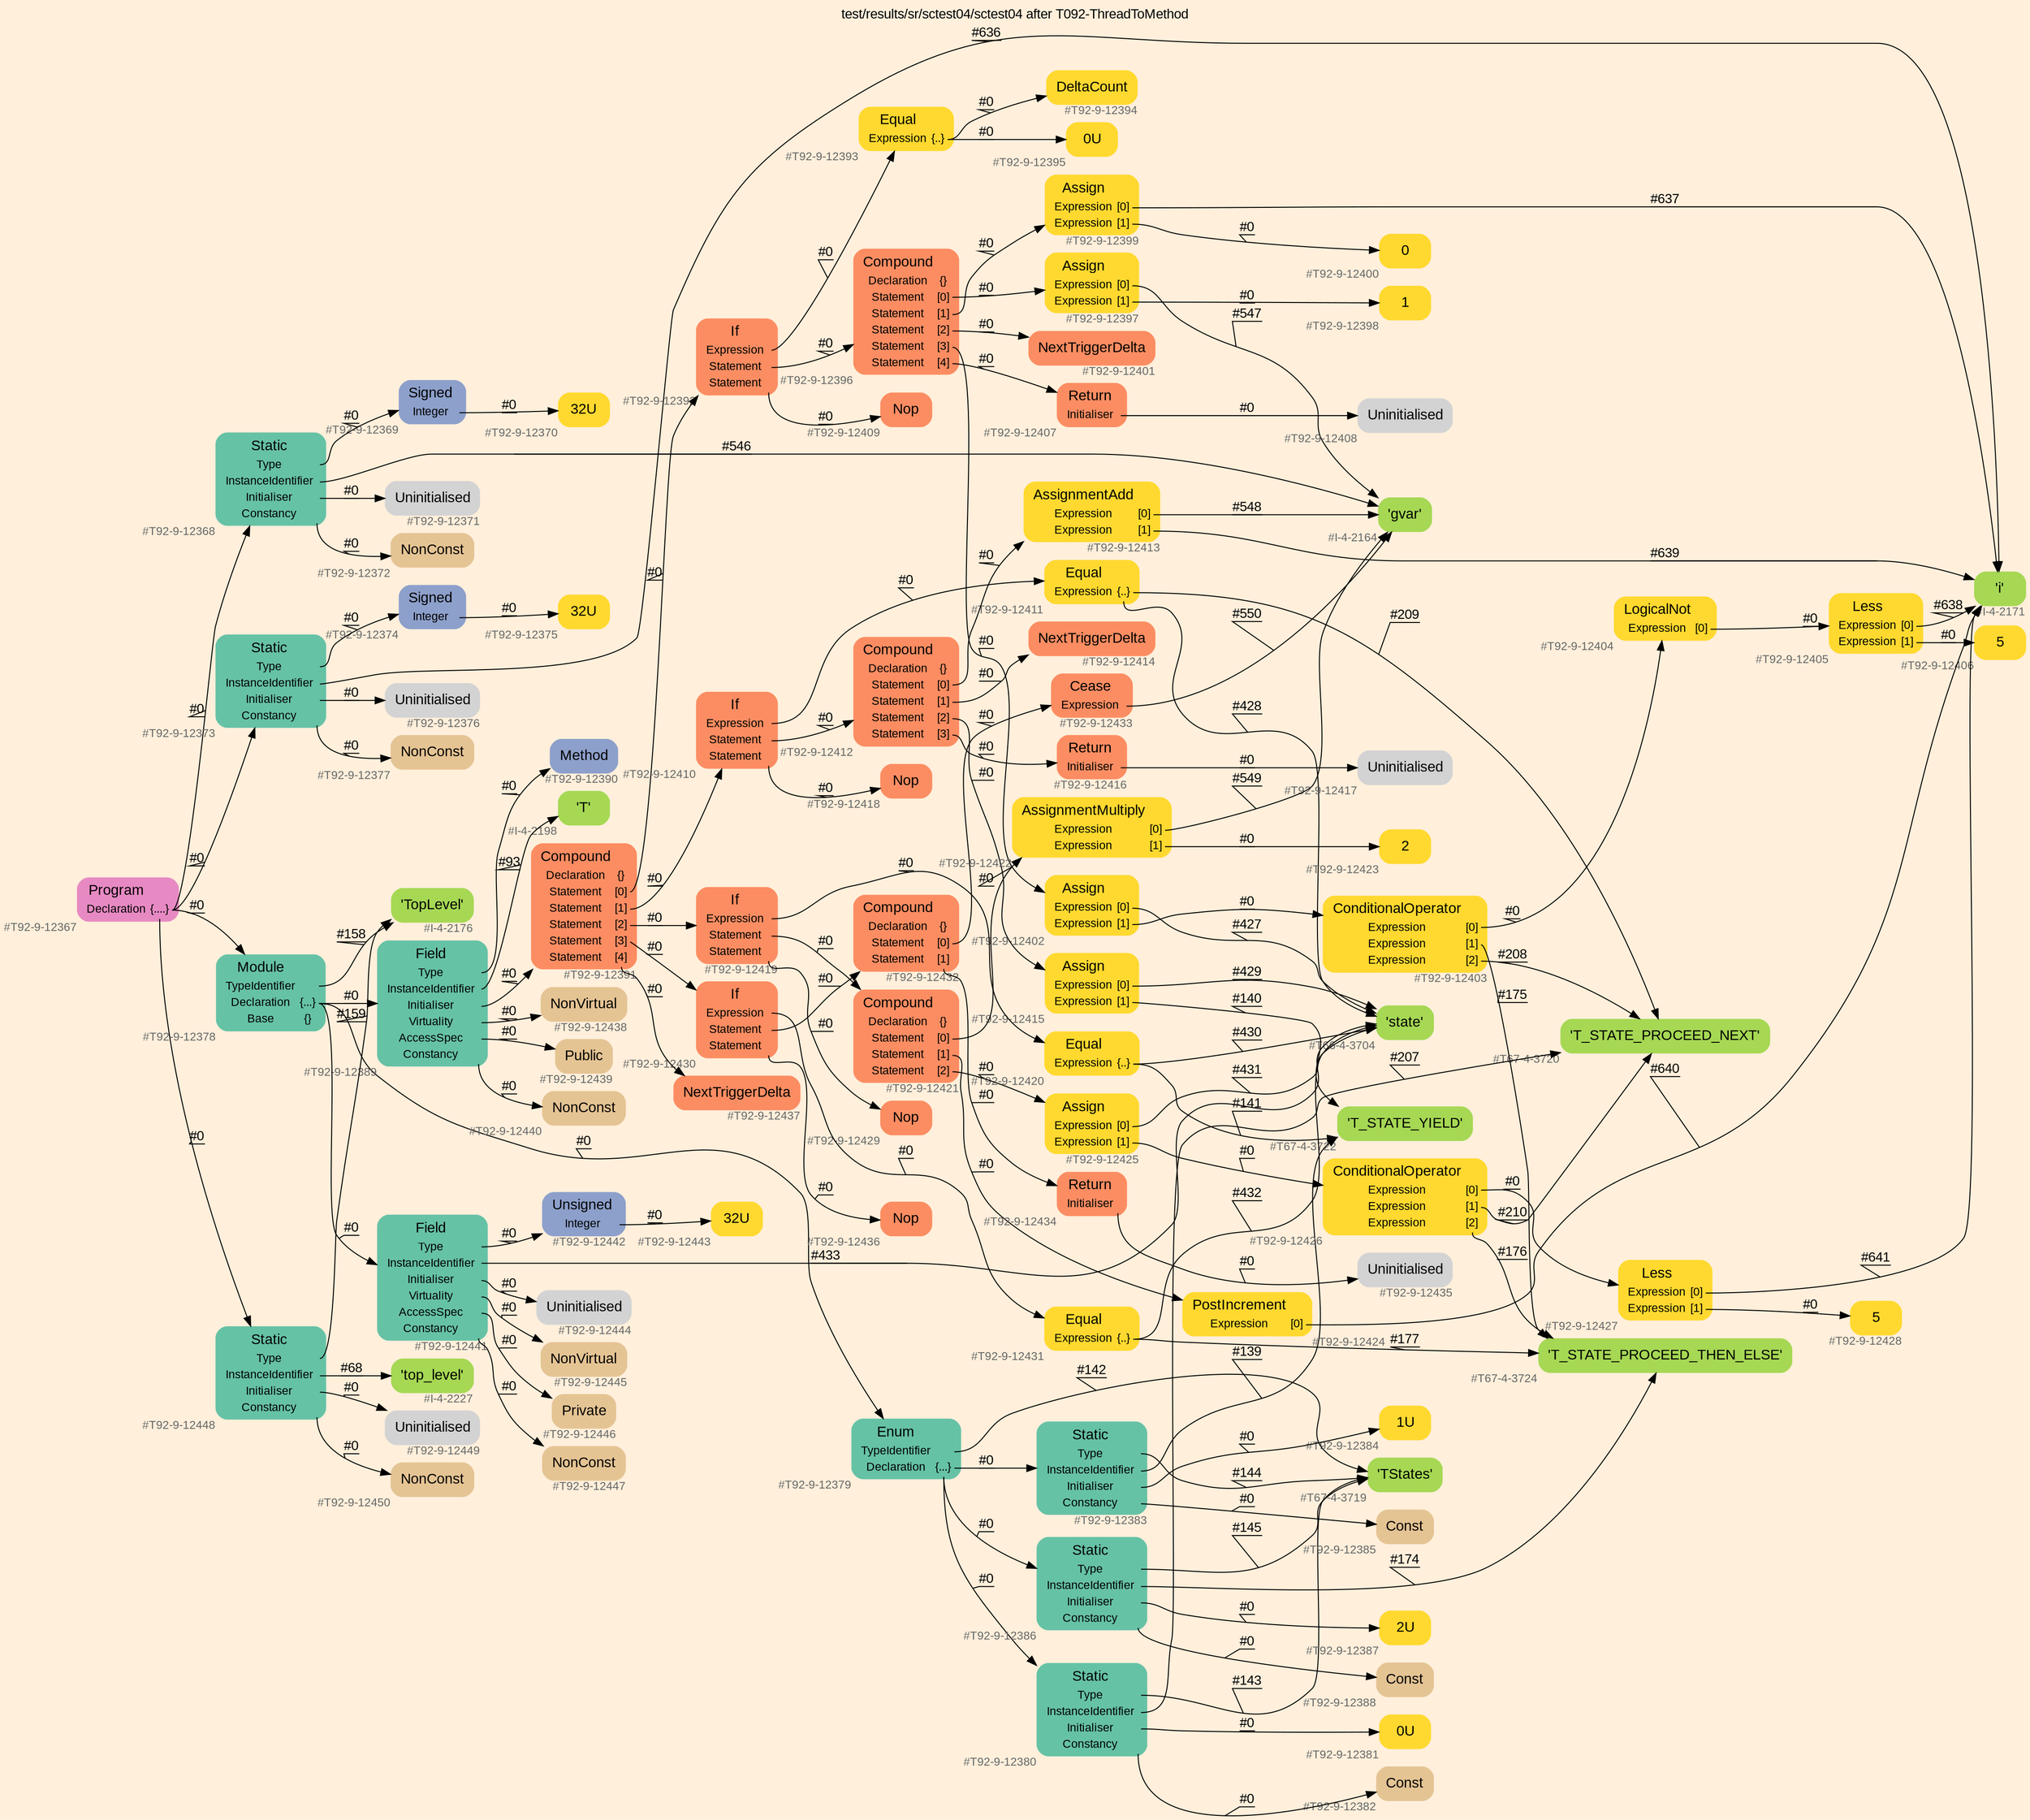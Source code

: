 digraph "test/results/sr/sctest04/sctest04 after T092-ThreadToMethod" {
label = "test/results/sr/sctest04/sctest04 after T092-ThreadToMethod"
labelloc = t
graph [
    rankdir = "LR"
    ranksep = 0.3
    bgcolor = antiquewhite1
    color = black
    fontcolor = black
    fontname = "Arial"
];
node [
    fontname = "Arial"
];
edge [
    fontname = "Arial"
];

// -------------------- node figure --------------------
// -------- block #T92-9-12367 ----------
"#T92-9-12367" [
    fillcolor = "/set28/4"
    xlabel = "#T92-9-12367"
    fontsize = "12"
    fontcolor = grey40
    shape = "plaintext"
    label = <<TABLE BORDER="0" CELLBORDER="0" CELLSPACING="0">
     <TR><TD><FONT COLOR="black" POINT-SIZE="15">Program</FONT></TD></TR>
     <TR><TD><FONT COLOR="black" POINT-SIZE="12">Declaration</FONT></TD><TD PORT="port0"><FONT COLOR="black" POINT-SIZE="12">{....}</FONT></TD></TR>
    </TABLE>>
    style = "rounded,filled"
];

// -------- block #T92-9-12368 ----------
"#T92-9-12368" [
    fillcolor = "/set28/1"
    xlabel = "#T92-9-12368"
    fontsize = "12"
    fontcolor = grey40
    shape = "plaintext"
    label = <<TABLE BORDER="0" CELLBORDER="0" CELLSPACING="0">
     <TR><TD><FONT COLOR="black" POINT-SIZE="15">Static</FONT></TD></TR>
     <TR><TD><FONT COLOR="black" POINT-SIZE="12">Type</FONT></TD><TD PORT="port0"></TD></TR>
     <TR><TD><FONT COLOR="black" POINT-SIZE="12">InstanceIdentifier</FONT></TD><TD PORT="port1"></TD></TR>
     <TR><TD><FONT COLOR="black" POINT-SIZE="12">Initialiser</FONT></TD><TD PORT="port2"></TD></TR>
     <TR><TD><FONT COLOR="black" POINT-SIZE="12">Constancy</FONT></TD><TD PORT="port3"></TD></TR>
    </TABLE>>
    style = "rounded,filled"
];

// -------- block #T92-9-12369 ----------
"#T92-9-12369" [
    fillcolor = "/set28/3"
    xlabel = "#T92-9-12369"
    fontsize = "12"
    fontcolor = grey40
    shape = "plaintext"
    label = <<TABLE BORDER="0" CELLBORDER="0" CELLSPACING="0">
     <TR><TD><FONT COLOR="black" POINT-SIZE="15">Signed</FONT></TD></TR>
     <TR><TD><FONT COLOR="black" POINT-SIZE="12">Integer</FONT></TD><TD PORT="port0"></TD></TR>
    </TABLE>>
    style = "rounded,filled"
];

// -------- block #T92-9-12370 ----------
"#T92-9-12370" [
    fillcolor = "/set28/6"
    xlabel = "#T92-9-12370"
    fontsize = "12"
    fontcolor = grey40
    shape = "plaintext"
    label = <<TABLE BORDER="0" CELLBORDER="0" CELLSPACING="0">
     <TR><TD><FONT COLOR="black" POINT-SIZE="15">32U</FONT></TD></TR>
    </TABLE>>
    style = "rounded,filled"
];

// -------- block #I-4-2164 ----------
"#I-4-2164" [
    fillcolor = "/set28/5"
    xlabel = "#I-4-2164"
    fontsize = "12"
    fontcolor = grey40
    shape = "plaintext"
    label = <<TABLE BORDER="0" CELLBORDER="0" CELLSPACING="0">
     <TR><TD><FONT COLOR="black" POINT-SIZE="15">'gvar'</FONT></TD></TR>
    </TABLE>>
    style = "rounded,filled"
];

// -------- block #T92-9-12371 ----------
"#T92-9-12371" [
    xlabel = "#T92-9-12371"
    fontsize = "12"
    fontcolor = grey40
    shape = "plaintext"
    label = <<TABLE BORDER="0" CELLBORDER="0" CELLSPACING="0">
     <TR><TD><FONT COLOR="black" POINT-SIZE="15">Uninitialised</FONT></TD></TR>
    </TABLE>>
    style = "rounded,filled"
];

// -------- block #T92-9-12372 ----------
"#T92-9-12372" [
    fillcolor = "/set28/7"
    xlabel = "#T92-9-12372"
    fontsize = "12"
    fontcolor = grey40
    shape = "plaintext"
    label = <<TABLE BORDER="0" CELLBORDER="0" CELLSPACING="0">
     <TR><TD><FONT COLOR="black" POINT-SIZE="15">NonConst</FONT></TD></TR>
    </TABLE>>
    style = "rounded,filled"
];

// -------- block #T92-9-12373 ----------
"#T92-9-12373" [
    fillcolor = "/set28/1"
    xlabel = "#T92-9-12373"
    fontsize = "12"
    fontcolor = grey40
    shape = "plaintext"
    label = <<TABLE BORDER="0" CELLBORDER="0" CELLSPACING="0">
     <TR><TD><FONT COLOR="black" POINT-SIZE="15">Static</FONT></TD></TR>
     <TR><TD><FONT COLOR="black" POINT-SIZE="12">Type</FONT></TD><TD PORT="port0"></TD></TR>
     <TR><TD><FONT COLOR="black" POINT-SIZE="12">InstanceIdentifier</FONT></TD><TD PORT="port1"></TD></TR>
     <TR><TD><FONT COLOR="black" POINT-SIZE="12">Initialiser</FONT></TD><TD PORT="port2"></TD></TR>
     <TR><TD><FONT COLOR="black" POINT-SIZE="12">Constancy</FONT></TD><TD PORT="port3"></TD></TR>
    </TABLE>>
    style = "rounded,filled"
];

// -------- block #T92-9-12374 ----------
"#T92-9-12374" [
    fillcolor = "/set28/3"
    xlabel = "#T92-9-12374"
    fontsize = "12"
    fontcolor = grey40
    shape = "plaintext"
    label = <<TABLE BORDER="0" CELLBORDER="0" CELLSPACING="0">
     <TR><TD><FONT COLOR="black" POINT-SIZE="15">Signed</FONT></TD></TR>
     <TR><TD><FONT COLOR="black" POINT-SIZE="12">Integer</FONT></TD><TD PORT="port0"></TD></TR>
    </TABLE>>
    style = "rounded,filled"
];

// -------- block #T92-9-12375 ----------
"#T92-9-12375" [
    fillcolor = "/set28/6"
    xlabel = "#T92-9-12375"
    fontsize = "12"
    fontcolor = grey40
    shape = "plaintext"
    label = <<TABLE BORDER="0" CELLBORDER="0" CELLSPACING="0">
     <TR><TD><FONT COLOR="black" POINT-SIZE="15">32U</FONT></TD></TR>
    </TABLE>>
    style = "rounded,filled"
];

// -------- block #I-4-2171 ----------
"#I-4-2171" [
    fillcolor = "/set28/5"
    xlabel = "#I-4-2171"
    fontsize = "12"
    fontcolor = grey40
    shape = "plaintext"
    label = <<TABLE BORDER="0" CELLBORDER="0" CELLSPACING="0">
     <TR><TD><FONT COLOR="black" POINT-SIZE="15">'i'</FONT></TD></TR>
    </TABLE>>
    style = "rounded,filled"
];

// -------- block #T92-9-12376 ----------
"#T92-9-12376" [
    xlabel = "#T92-9-12376"
    fontsize = "12"
    fontcolor = grey40
    shape = "plaintext"
    label = <<TABLE BORDER="0" CELLBORDER="0" CELLSPACING="0">
     <TR><TD><FONT COLOR="black" POINT-SIZE="15">Uninitialised</FONT></TD></TR>
    </TABLE>>
    style = "rounded,filled"
];

// -------- block #T92-9-12377 ----------
"#T92-9-12377" [
    fillcolor = "/set28/7"
    xlabel = "#T92-9-12377"
    fontsize = "12"
    fontcolor = grey40
    shape = "plaintext"
    label = <<TABLE BORDER="0" CELLBORDER="0" CELLSPACING="0">
     <TR><TD><FONT COLOR="black" POINT-SIZE="15">NonConst</FONT></TD></TR>
    </TABLE>>
    style = "rounded,filled"
];

// -------- block #T92-9-12378 ----------
"#T92-9-12378" [
    fillcolor = "/set28/1"
    xlabel = "#T92-9-12378"
    fontsize = "12"
    fontcolor = grey40
    shape = "plaintext"
    label = <<TABLE BORDER="0" CELLBORDER="0" CELLSPACING="0">
     <TR><TD><FONT COLOR="black" POINT-SIZE="15">Module</FONT></TD></TR>
     <TR><TD><FONT COLOR="black" POINT-SIZE="12">TypeIdentifier</FONT></TD><TD PORT="port0"></TD></TR>
     <TR><TD><FONT COLOR="black" POINT-SIZE="12">Declaration</FONT></TD><TD PORT="port1"><FONT COLOR="black" POINT-SIZE="12">{...}</FONT></TD></TR>
     <TR><TD><FONT COLOR="black" POINT-SIZE="12">Base</FONT></TD><TD PORT="port2"><FONT COLOR="black" POINT-SIZE="12">{}</FONT></TD></TR>
    </TABLE>>
    style = "rounded,filled"
];

// -------- block #I-4-2176 ----------
"#I-4-2176" [
    fillcolor = "/set28/5"
    xlabel = "#I-4-2176"
    fontsize = "12"
    fontcolor = grey40
    shape = "plaintext"
    label = <<TABLE BORDER="0" CELLBORDER="0" CELLSPACING="0">
     <TR><TD><FONT COLOR="black" POINT-SIZE="15">'TopLevel'</FONT></TD></TR>
    </TABLE>>
    style = "rounded,filled"
];

// -------- block #T92-9-12379 ----------
"#T92-9-12379" [
    fillcolor = "/set28/1"
    xlabel = "#T92-9-12379"
    fontsize = "12"
    fontcolor = grey40
    shape = "plaintext"
    label = <<TABLE BORDER="0" CELLBORDER="0" CELLSPACING="0">
     <TR><TD><FONT COLOR="black" POINT-SIZE="15">Enum</FONT></TD></TR>
     <TR><TD><FONT COLOR="black" POINT-SIZE="12">TypeIdentifier</FONT></TD><TD PORT="port0"></TD></TR>
     <TR><TD><FONT COLOR="black" POINT-SIZE="12">Declaration</FONT></TD><TD PORT="port1"><FONT COLOR="black" POINT-SIZE="12">{...}</FONT></TD></TR>
    </TABLE>>
    style = "rounded,filled"
];

// -------- block #T67-4-3719 ----------
"#T67-4-3719" [
    fillcolor = "/set28/5"
    xlabel = "#T67-4-3719"
    fontsize = "12"
    fontcolor = grey40
    shape = "plaintext"
    label = <<TABLE BORDER="0" CELLBORDER="0" CELLSPACING="0">
     <TR><TD><FONT COLOR="black" POINT-SIZE="15">'TStates'</FONT></TD></TR>
    </TABLE>>
    style = "rounded,filled"
];

// -------- block #T92-9-12380 ----------
"#T92-9-12380" [
    fillcolor = "/set28/1"
    xlabel = "#T92-9-12380"
    fontsize = "12"
    fontcolor = grey40
    shape = "plaintext"
    label = <<TABLE BORDER="0" CELLBORDER="0" CELLSPACING="0">
     <TR><TD><FONT COLOR="black" POINT-SIZE="15">Static</FONT></TD></TR>
     <TR><TD><FONT COLOR="black" POINT-SIZE="12">Type</FONT></TD><TD PORT="port0"></TD></TR>
     <TR><TD><FONT COLOR="black" POINT-SIZE="12">InstanceIdentifier</FONT></TD><TD PORT="port1"></TD></TR>
     <TR><TD><FONT COLOR="black" POINT-SIZE="12">Initialiser</FONT></TD><TD PORT="port2"></TD></TR>
     <TR><TD><FONT COLOR="black" POINT-SIZE="12">Constancy</FONT></TD><TD PORT="port3"></TD></TR>
    </TABLE>>
    style = "rounded,filled"
];

// -------- block #T67-4-3720 ----------
"#T67-4-3720" [
    fillcolor = "/set28/5"
    xlabel = "#T67-4-3720"
    fontsize = "12"
    fontcolor = grey40
    shape = "plaintext"
    label = <<TABLE BORDER="0" CELLBORDER="0" CELLSPACING="0">
     <TR><TD><FONT COLOR="black" POINT-SIZE="15">'T_STATE_PROCEED_NEXT'</FONT></TD></TR>
    </TABLE>>
    style = "rounded,filled"
];

// -------- block #T92-9-12381 ----------
"#T92-9-12381" [
    fillcolor = "/set28/6"
    xlabel = "#T92-9-12381"
    fontsize = "12"
    fontcolor = grey40
    shape = "plaintext"
    label = <<TABLE BORDER="0" CELLBORDER="0" CELLSPACING="0">
     <TR><TD><FONT COLOR="black" POINT-SIZE="15">0U</FONT></TD></TR>
    </TABLE>>
    style = "rounded,filled"
];

// -------- block #T92-9-12382 ----------
"#T92-9-12382" [
    fillcolor = "/set28/7"
    xlabel = "#T92-9-12382"
    fontsize = "12"
    fontcolor = grey40
    shape = "plaintext"
    label = <<TABLE BORDER="0" CELLBORDER="0" CELLSPACING="0">
     <TR><TD><FONT COLOR="black" POINT-SIZE="15">Const</FONT></TD></TR>
    </TABLE>>
    style = "rounded,filled"
];

// -------- block #T92-9-12383 ----------
"#T92-9-12383" [
    fillcolor = "/set28/1"
    xlabel = "#T92-9-12383"
    fontsize = "12"
    fontcolor = grey40
    shape = "plaintext"
    label = <<TABLE BORDER="0" CELLBORDER="0" CELLSPACING="0">
     <TR><TD><FONT COLOR="black" POINT-SIZE="15">Static</FONT></TD></TR>
     <TR><TD><FONT COLOR="black" POINT-SIZE="12">Type</FONT></TD><TD PORT="port0"></TD></TR>
     <TR><TD><FONT COLOR="black" POINT-SIZE="12">InstanceIdentifier</FONT></TD><TD PORT="port1"></TD></TR>
     <TR><TD><FONT COLOR="black" POINT-SIZE="12">Initialiser</FONT></TD><TD PORT="port2"></TD></TR>
     <TR><TD><FONT COLOR="black" POINT-SIZE="12">Constancy</FONT></TD><TD PORT="port3"></TD></TR>
    </TABLE>>
    style = "rounded,filled"
];

// -------- block #T67-4-3722 ----------
"#T67-4-3722" [
    fillcolor = "/set28/5"
    xlabel = "#T67-4-3722"
    fontsize = "12"
    fontcolor = grey40
    shape = "plaintext"
    label = <<TABLE BORDER="0" CELLBORDER="0" CELLSPACING="0">
     <TR><TD><FONT COLOR="black" POINT-SIZE="15">'T_STATE_YIELD'</FONT></TD></TR>
    </TABLE>>
    style = "rounded,filled"
];

// -------- block #T92-9-12384 ----------
"#T92-9-12384" [
    fillcolor = "/set28/6"
    xlabel = "#T92-9-12384"
    fontsize = "12"
    fontcolor = grey40
    shape = "plaintext"
    label = <<TABLE BORDER="0" CELLBORDER="0" CELLSPACING="0">
     <TR><TD><FONT COLOR="black" POINT-SIZE="15">1U</FONT></TD></TR>
    </TABLE>>
    style = "rounded,filled"
];

// -------- block #T92-9-12385 ----------
"#T92-9-12385" [
    fillcolor = "/set28/7"
    xlabel = "#T92-9-12385"
    fontsize = "12"
    fontcolor = grey40
    shape = "plaintext"
    label = <<TABLE BORDER="0" CELLBORDER="0" CELLSPACING="0">
     <TR><TD><FONT COLOR="black" POINT-SIZE="15">Const</FONT></TD></TR>
    </TABLE>>
    style = "rounded,filled"
];

// -------- block #T92-9-12386 ----------
"#T92-9-12386" [
    fillcolor = "/set28/1"
    xlabel = "#T92-9-12386"
    fontsize = "12"
    fontcolor = grey40
    shape = "plaintext"
    label = <<TABLE BORDER="0" CELLBORDER="0" CELLSPACING="0">
     <TR><TD><FONT COLOR="black" POINT-SIZE="15">Static</FONT></TD></TR>
     <TR><TD><FONT COLOR="black" POINT-SIZE="12">Type</FONT></TD><TD PORT="port0"></TD></TR>
     <TR><TD><FONT COLOR="black" POINT-SIZE="12">InstanceIdentifier</FONT></TD><TD PORT="port1"></TD></TR>
     <TR><TD><FONT COLOR="black" POINT-SIZE="12">Initialiser</FONT></TD><TD PORT="port2"></TD></TR>
     <TR><TD><FONT COLOR="black" POINT-SIZE="12">Constancy</FONT></TD><TD PORT="port3"></TD></TR>
    </TABLE>>
    style = "rounded,filled"
];

// -------- block #T67-4-3724 ----------
"#T67-4-3724" [
    fillcolor = "/set28/5"
    xlabel = "#T67-4-3724"
    fontsize = "12"
    fontcolor = grey40
    shape = "plaintext"
    label = <<TABLE BORDER="0" CELLBORDER="0" CELLSPACING="0">
     <TR><TD><FONT COLOR="black" POINT-SIZE="15">'T_STATE_PROCEED_THEN_ELSE'</FONT></TD></TR>
    </TABLE>>
    style = "rounded,filled"
];

// -------- block #T92-9-12387 ----------
"#T92-9-12387" [
    fillcolor = "/set28/6"
    xlabel = "#T92-9-12387"
    fontsize = "12"
    fontcolor = grey40
    shape = "plaintext"
    label = <<TABLE BORDER="0" CELLBORDER="0" CELLSPACING="0">
     <TR><TD><FONT COLOR="black" POINT-SIZE="15">2U</FONT></TD></TR>
    </TABLE>>
    style = "rounded,filled"
];

// -------- block #T92-9-12388 ----------
"#T92-9-12388" [
    fillcolor = "/set28/7"
    xlabel = "#T92-9-12388"
    fontsize = "12"
    fontcolor = grey40
    shape = "plaintext"
    label = <<TABLE BORDER="0" CELLBORDER="0" CELLSPACING="0">
     <TR><TD><FONT COLOR="black" POINT-SIZE="15">Const</FONT></TD></TR>
    </TABLE>>
    style = "rounded,filled"
];

// -------- block #T92-9-12389 ----------
"#T92-9-12389" [
    fillcolor = "/set28/1"
    xlabel = "#T92-9-12389"
    fontsize = "12"
    fontcolor = grey40
    shape = "plaintext"
    label = <<TABLE BORDER="0" CELLBORDER="0" CELLSPACING="0">
     <TR><TD><FONT COLOR="black" POINT-SIZE="15">Field</FONT></TD></TR>
     <TR><TD><FONT COLOR="black" POINT-SIZE="12">Type</FONT></TD><TD PORT="port0"></TD></TR>
     <TR><TD><FONT COLOR="black" POINT-SIZE="12">InstanceIdentifier</FONT></TD><TD PORT="port1"></TD></TR>
     <TR><TD><FONT COLOR="black" POINT-SIZE="12">Initialiser</FONT></TD><TD PORT="port2"></TD></TR>
     <TR><TD><FONT COLOR="black" POINT-SIZE="12">Virtuality</FONT></TD><TD PORT="port3"></TD></TR>
     <TR><TD><FONT COLOR="black" POINT-SIZE="12">AccessSpec</FONT></TD><TD PORT="port4"></TD></TR>
     <TR><TD><FONT COLOR="black" POINT-SIZE="12">Constancy</FONT></TD><TD PORT="port5"></TD></TR>
    </TABLE>>
    style = "rounded,filled"
];

// -------- block #T92-9-12390 ----------
"#T92-9-12390" [
    fillcolor = "/set28/3"
    xlabel = "#T92-9-12390"
    fontsize = "12"
    fontcolor = grey40
    shape = "plaintext"
    label = <<TABLE BORDER="0" CELLBORDER="0" CELLSPACING="0">
     <TR><TD><FONT COLOR="black" POINT-SIZE="15">Method</FONT></TD></TR>
    </TABLE>>
    style = "rounded,filled"
];

// -------- block #I-4-2198 ----------
"#I-4-2198" [
    fillcolor = "/set28/5"
    xlabel = "#I-4-2198"
    fontsize = "12"
    fontcolor = grey40
    shape = "plaintext"
    label = <<TABLE BORDER="0" CELLBORDER="0" CELLSPACING="0">
     <TR><TD><FONT COLOR="black" POINT-SIZE="15">'T'</FONT></TD></TR>
    </TABLE>>
    style = "rounded,filled"
];

// -------- block #T92-9-12391 ----------
"#T92-9-12391" [
    fillcolor = "/set28/2"
    xlabel = "#T92-9-12391"
    fontsize = "12"
    fontcolor = grey40
    shape = "plaintext"
    label = <<TABLE BORDER="0" CELLBORDER="0" CELLSPACING="0">
     <TR><TD><FONT COLOR="black" POINT-SIZE="15">Compound</FONT></TD></TR>
     <TR><TD><FONT COLOR="black" POINT-SIZE="12">Declaration</FONT></TD><TD PORT="port0"><FONT COLOR="black" POINT-SIZE="12">{}</FONT></TD></TR>
     <TR><TD><FONT COLOR="black" POINT-SIZE="12">Statement</FONT></TD><TD PORT="port1"><FONT COLOR="black" POINT-SIZE="12">[0]</FONT></TD></TR>
     <TR><TD><FONT COLOR="black" POINT-SIZE="12">Statement</FONT></TD><TD PORT="port2"><FONT COLOR="black" POINT-SIZE="12">[1]</FONT></TD></TR>
     <TR><TD><FONT COLOR="black" POINT-SIZE="12">Statement</FONT></TD><TD PORT="port3"><FONT COLOR="black" POINT-SIZE="12">[2]</FONT></TD></TR>
     <TR><TD><FONT COLOR="black" POINT-SIZE="12">Statement</FONT></TD><TD PORT="port4"><FONT COLOR="black" POINT-SIZE="12">[3]</FONT></TD></TR>
     <TR><TD><FONT COLOR="black" POINT-SIZE="12">Statement</FONT></TD><TD PORT="port5"><FONT COLOR="black" POINT-SIZE="12">[4]</FONT></TD></TR>
    </TABLE>>
    style = "rounded,filled"
];

// -------- block #T92-9-12392 ----------
"#T92-9-12392" [
    fillcolor = "/set28/2"
    xlabel = "#T92-9-12392"
    fontsize = "12"
    fontcolor = grey40
    shape = "plaintext"
    label = <<TABLE BORDER="0" CELLBORDER="0" CELLSPACING="0">
     <TR><TD><FONT COLOR="black" POINT-SIZE="15">If</FONT></TD></TR>
     <TR><TD><FONT COLOR="black" POINT-SIZE="12">Expression</FONT></TD><TD PORT="port0"></TD></TR>
     <TR><TD><FONT COLOR="black" POINT-SIZE="12">Statement</FONT></TD><TD PORT="port1"></TD></TR>
     <TR><TD><FONT COLOR="black" POINT-SIZE="12">Statement</FONT></TD><TD PORT="port2"></TD></TR>
    </TABLE>>
    style = "rounded,filled"
];

// -------- block #T92-9-12393 ----------
"#T92-9-12393" [
    fillcolor = "/set28/6"
    xlabel = "#T92-9-12393"
    fontsize = "12"
    fontcolor = grey40
    shape = "plaintext"
    label = <<TABLE BORDER="0" CELLBORDER="0" CELLSPACING="0">
     <TR><TD><FONT COLOR="black" POINT-SIZE="15">Equal</FONT></TD></TR>
     <TR><TD><FONT COLOR="black" POINT-SIZE="12">Expression</FONT></TD><TD PORT="port0"><FONT COLOR="black" POINT-SIZE="12">{..}</FONT></TD></TR>
    </TABLE>>
    style = "rounded,filled"
];

// -------- block #T92-9-12394 ----------
"#T92-9-12394" [
    fillcolor = "/set28/6"
    xlabel = "#T92-9-12394"
    fontsize = "12"
    fontcolor = grey40
    shape = "plaintext"
    label = <<TABLE BORDER="0" CELLBORDER="0" CELLSPACING="0">
     <TR><TD><FONT COLOR="black" POINT-SIZE="15">DeltaCount</FONT></TD></TR>
    </TABLE>>
    style = "rounded,filled"
];

// -------- block #T92-9-12395 ----------
"#T92-9-12395" [
    fillcolor = "/set28/6"
    xlabel = "#T92-9-12395"
    fontsize = "12"
    fontcolor = grey40
    shape = "plaintext"
    label = <<TABLE BORDER="0" CELLBORDER="0" CELLSPACING="0">
     <TR><TD><FONT COLOR="black" POINT-SIZE="15">0U</FONT></TD></TR>
    </TABLE>>
    style = "rounded,filled"
];

// -------- block #T92-9-12396 ----------
"#T92-9-12396" [
    fillcolor = "/set28/2"
    xlabel = "#T92-9-12396"
    fontsize = "12"
    fontcolor = grey40
    shape = "plaintext"
    label = <<TABLE BORDER="0" CELLBORDER="0" CELLSPACING="0">
     <TR><TD><FONT COLOR="black" POINT-SIZE="15">Compound</FONT></TD></TR>
     <TR><TD><FONT COLOR="black" POINT-SIZE="12">Declaration</FONT></TD><TD PORT="port0"><FONT COLOR="black" POINT-SIZE="12">{}</FONT></TD></TR>
     <TR><TD><FONT COLOR="black" POINT-SIZE="12">Statement</FONT></TD><TD PORT="port1"><FONT COLOR="black" POINT-SIZE="12">[0]</FONT></TD></TR>
     <TR><TD><FONT COLOR="black" POINT-SIZE="12">Statement</FONT></TD><TD PORT="port2"><FONT COLOR="black" POINT-SIZE="12">[1]</FONT></TD></TR>
     <TR><TD><FONT COLOR="black" POINT-SIZE="12">Statement</FONT></TD><TD PORT="port3"><FONT COLOR="black" POINT-SIZE="12">[2]</FONT></TD></TR>
     <TR><TD><FONT COLOR="black" POINT-SIZE="12">Statement</FONT></TD><TD PORT="port4"><FONT COLOR="black" POINT-SIZE="12">[3]</FONT></TD></TR>
     <TR><TD><FONT COLOR="black" POINT-SIZE="12">Statement</FONT></TD><TD PORT="port5"><FONT COLOR="black" POINT-SIZE="12">[4]</FONT></TD></TR>
    </TABLE>>
    style = "rounded,filled"
];

// -------- block #T92-9-12397 ----------
"#T92-9-12397" [
    fillcolor = "/set28/6"
    xlabel = "#T92-9-12397"
    fontsize = "12"
    fontcolor = grey40
    shape = "plaintext"
    label = <<TABLE BORDER="0" CELLBORDER="0" CELLSPACING="0">
     <TR><TD><FONT COLOR="black" POINT-SIZE="15">Assign</FONT></TD></TR>
     <TR><TD><FONT COLOR="black" POINT-SIZE="12">Expression</FONT></TD><TD PORT="port0"><FONT COLOR="black" POINT-SIZE="12">[0]</FONT></TD></TR>
     <TR><TD><FONT COLOR="black" POINT-SIZE="12">Expression</FONT></TD><TD PORT="port1"><FONT COLOR="black" POINT-SIZE="12">[1]</FONT></TD></TR>
    </TABLE>>
    style = "rounded,filled"
];

// -------- block #T92-9-12398 ----------
"#T92-9-12398" [
    fillcolor = "/set28/6"
    xlabel = "#T92-9-12398"
    fontsize = "12"
    fontcolor = grey40
    shape = "plaintext"
    label = <<TABLE BORDER="0" CELLBORDER="0" CELLSPACING="0">
     <TR><TD><FONT COLOR="black" POINT-SIZE="15">1</FONT></TD></TR>
    </TABLE>>
    style = "rounded,filled"
];

// -------- block #T92-9-12399 ----------
"#T92-9-12399" [
    fillcolor = "/set28/6"
    xlabel = "#T92-9-12399"
    fontsize = "12"
    fontcolor = grey40
    shape = "plaintext"
    label = <<TABLE BORDER="0" CELLBORDER="0" CELLSPACING="0">
     <TR><TD><FONT COLOR="black" POINT-SIZE="15">Assign</FONT></TD></TR>
     <TR><TD><FONT COLOR="black" POINT-SIZE="12">Expression</FONT></TD><TD PORT="port0"><FONT COLOR="black" POINT-SIZE="12">[0]</FONT></TD></TR>
     <TR><TD><FONT COLOR="black" POINT-SIZE="12">Expression</FONT></TD><TD PORT="port1"><FONT COLOR="black" POINT-SIZE="12">[1]</FONT></TD></TR>
    </TABLE>>
    style = "rounded,filled"
];

// -------- block #T92-9-12400 ----------
"#T92-9-12400" [
    fillcolor = "/set28/6"
    xlabel = "#T92-9-12400"
    fontsize = "12"
    fontcolor = grey40
    shape = "plaintext"
    label = <<TABLE BORDER="0" CELLBORDER="0" CELLSPACING="0">
     <TR><TD><FONT COLOR="black" POINT-SIZE="15">0</FONT></TD></TR>
    </TABLE>>
    style = "rounded,filled"
];

// -------- block #T92-9-12401 ----------
"#T92-9-12401" [
    fillcolor = "/set28/2"
    xlabel = "#T92-9-12401"
    fontsize = "12"
    fontcolor = grey40
    shape = "plaintext"
    label = <<TABLE BORDER="0" CELLBORDER="0" CELLSPACING="0">
     <TR><TD><FONT COLOR="black" POINT-SIZE="15">NextTriggerDelta</FONT></TD></TR>
    </TABLE>>
    style = "rounded,filled"
];

// -------- block #T92-9-12402 ----------
"#T92-9-12402" [
    fillcolor = "/set28/6"
    xlabel = "#T92-9-12402"
    fontsize = "12"
    fontcolor = grey40
    shape = "plaintext"
    label = <<TABLE BORDER="0" CELLBORDER="0" CELLSPACING="0">
     <TR><TD><FONT COLOR="black" POINT-SIZE="15">Assign</FONT></TD></TR>
     <TR><TD><FONT COLOR="black" POINT-SIZE="12">Expression</FONT></TD><TD PORT="port0"><FONT COLOR="black" POINT-SIZE="12">[0]</FONT></TD></TR>
     <TR><TD><FONT COLOR="black" POINT-SIZE="12">Expression</FONT></TD><TD PORT="port1"><FONT COLOR="black" POINT-SIZE="12">[1]</FONT></TD></TR>
    </TABLE>>
    style = "rounded,filled"
];

// -------- block #T66-4-3704 ----------
"#T66-4-3704" [
    fillcolor = "/set28/5"
    xlabel = "#T66-4-3704"
    fontsize = "12"
    fontcolor = grey40
    shape = "plaintext"
    label = <<TABLE BORDER="0" CELLBORDER="0" CELLSPACING="0">
     <TR><TD><FONT COLOR="black" POINT-SIZE="15">'state'</FONT></TD></TR>
    </TABLE>>
    style = "rounded,filled"
];

// -------- block #T92-9-12403 ----------
"#T92-9-12403" [
    fillcolor = "/set28/6"
    xlabel = "#T92-9-12403"
    fontsize = "12"
    fontcolor = grey40
    shape = "plaintext"
    label = <<TABLE BORDER="0" CELLBORDER="0" CELLSPACING="0">
     <TR><TD><FONT COLOR="black" POINT-SIZE="15">ConditionalOperator</FONT></TD></TR>
     <TR><TD><FONT COLOR="black" POINT-SIZE="12">Expression</FONT></TD><TD PORT="port0"><FONT COLOR="black" POINT-SIZE="12">[0]</FONT></TD></TR>
     <TR><TD><FONT COLOR="black" POINT-SIZE="12">Expression</FONT></TD><TD PORT="port1"><FONT COLOR="black" POINT-SIZE="12">[1]</FONT></TD></TR>
     <TR><TD><FONT COLOR="black" POINT-SIZE="12">Expression</FONT></TD><TD PORT="port2"><FONT COLOR="black" POINT-SIZE="12">[2]</FONT></TD></TR>
    </TABLE>>
    style = "rounded,filled"
];

// -------- block #T92-9-12404 ----------
"#T92-9-12404" [
    fillcolor = "/set28/6"
    xlabel = "#T92-9-12404"
    fontsize = "12"
    fontcolor = grey40
    shape = "plaintext"
    label = <<TABLE BORDER="0" CELLBORDER="0" CELLSPACING="0">
     <TR><TD><FONT COLOR="black" POINT-SIZE="15">LogicalNot</FONT></TD></TR>
     <TR><TD><FONT COLOR="black" POINT-SIZE="12">Expression</FONT></TD><TD PORT="port0"><FONT COLOR="black" POINT-SIZE="12">[0]</FONT></TD></TR>
    </TABLE>>
    style = "rounded,filled"
];

// -------- block #T92-9-12405 ----------
"#T92-9-12405" [
    fillcolor = "/set28/6"
    xlabel = "#T92-9-12405"
    fontsize = "12"
    fontcolor = grey40
    shape = "plaintext"
    label = <<TABLE BORDER="0" CELLBORDER="0" CELLSPACING="0">
     <TR><TD><FONT COLOR="black" POINT-SIZE="15">Less</FONT></TD></TR>
     <TR><TD><FONT COLOR="black" POINT-SIZE="12">Expression</FONT></TD><TD PORT="port0"><FONT COLOR="black" POINT-SIZE="12">[0]</FONT></TD></TR>
     <TR><TD><FONT COLOR="black" POINT-SIZE="12">Expression</FONT></TD><TD PORT="port1"><FONT COLOR="black" POINT-SIZE="12">[1]</FONT></TD></TR>
    </TABLE>>
    style = "rounded,filled"
];

// -------- block #T92-9-12406 ----------
"#T92-9-12406" [
    fillcolor = "/set28/6"
    xlabel = "#T92-9-12406"
    fontsize = "12"
    fontcolor = grey40
    shape = "plaintext"
    label = <<TABLE BORDER="0" CELLBORDER="0" CELLSPACING="0">
     <TR><TD><FONT COLOR="black" POINT-SIZE="15">5</FONT></TD></TR>
    </TABLE>>
    style = "rounded,filled"
];

// -------- block #T92-9-12407 ----------
"#T92-9-12407" [
    fillcolor = "/set28/2"
    xlabel = "#T92-9-12407"
    fontsize = "12"
    fontcolor = grey40
    shape = "plaintext"
    label = <<TABLE BORDER="0" CELLBORDER="0" CELLSPACING="0">
     <TR><TD><FONT COLOR="black" POINT-SIZE="15">Return</FONT></TD></TR>
     <TR><TD><FONT COLOR="black" POINT-SIZE="12">Initialiser</FONT></TD><TD PORT="port0"></TD></TR>
    </TABLE>>
    style = "rounded,filled"
];

// -------- block #T92-9-12408 ----------
"#T92-9-12408" [
    xlabel = "#T92-9-12408"
    fontsize = "12"
    fontcolor = grey40
    shape = "plaintext"
    label = <<TABLE BORDER="0" CELLBORDER="0" CELLSPACING="0">
     <TR><TD><FONT COLOR="black" POINT-SIZE="15">Uninitialised</FONT></TD></TR>
    </TABLE>>
    style = "rounded,filled"
];

// -------- block #T92-9-12409 ----------
"#T92-9-12409" [
    fillcolor = "/set28/2"
    xlabel = "#T92-9-12409"
    fontsize = "12"
    fontcolor = grey40
    shape = "plaintext"
    label = <<TABLE BORDER="0" CELLBORDER="0" CELLSPACING="0">
     <TR><TD><FONT COLOR="black" POINT-SIZE="15">Nop</FONT></TD></TR>
    </TABLE>>
    style = "rounded,filled"
];

// -------- block #T92-9-12410 ----------
"#T92-9-12410" [
    fillcolor = "/set28/2"
    xlabel = "#T92-9-12410"
    fontsize = "12"
    fontcolor = grey40
    shape = "plaintext"
    label = <<TABLE BORDER="0" CELLBORDER="0" CELLSPACING="0">
     <TR><TD><FONT COLOR="black" POINT-SIZE="15">If</FONT></TD></TR>
     <TR><TD><FONT COLOR="black" POINT-SIZE="12">Expression</FONT></TD><TD PORT="port0"></TD></TR>
     <TR><TD><FONT COLOR="black" POINT-SIZE="12">Statement</FONT></TD><TD PORT="port1"></TD></TR>
     <TR><TD><FONT COLOR="black" POINT-SIZE="12">Statement</FONT></TD><TD PORT="port2"></TD></TR>
    </TABLE>>
    style = "rounded,filled"
];

// -------- block #T92-9-12411 ----------
"#T92-9-12411" [
    fillcolor = "/set28/6"
    xlabel = "#T92-9-12411"
    fontsize = "12"
    fontcolor = grey40
    shape = "plaintext"
    label = <<TABLE BORDER="0" CELLBORDER="0" CELLSPACING="0">
     <TR><TD><FONT COLOR="black" POINT-SIZE="15">Equal</FONT></TD></TR>
     <TR><TD><FONT COLOR="black" POINT-SIZE="12">Expression</FONT></TD><TD PORT="port0"><FONT COLOR="black" POINT-SIZE="12">{..}</FONT></TD></TR>
    </TABLE>>
    style = "rounded,filled"
];

// -------- block #T92-9-12412 ----------
"#T92-9-12412" [
    fillcolor = "/set28/2"
    xlabel = "#T92-9-12412"
    fontsize = "12"
    fontcolor = grey40
    shape = "plaintext"
    label = <<TABLE BORDER="0" CELLBORDER="0" CELLSPACING="0">
     <TR><TD><FONT COLOR="black" POINT-SIZE="15">Compound</FONT></TD></TR>
     <TR><TD><FONT COLOR="black" POINT-SIZE="12">Declaration</FONT></TD><TD PORT="port0"><FONT COLOR="black" POINT-SIZE="12">{}</FONT></TD></TR>
     <TR><TD><FONT COLOR="black" POINT-SIZE="12">Statement</FONT></TD><TD PORT="port1"><FONT COLOR="black" POINT-SIZE="12">[0]</FONT></TD></TR>
     <TR><TD><FONT COLOR="black" POINT-SIZE="12">Statement</FONT></TD><TD PORT="port2"><FONT COLOR="black" POINT-SIZE="12">[1]</FONT></TD></TR>
     <TR><TD><FONT COLOR="black" POINT-SIZE="12">Statement</FONT></TD><TD PORT="port3"><FONT COLOR="black" POINT-SIZE="12">[2]</FONT></TD></TR>
     <TR><TD><FONT COLOR="black" POINT-SIZE="12">Statement</FONT></TD><TD PORT="port4"><FONT COLOR="black" POINT-SIZE="12">[3]</FONT></TD></TR>
    </TABLE>>
    style = "rounded,filled"
];

// -------- block #T92-9-12413 ----------
"#T92-9-12413" [
    fillcolor = "/set28/6"
    xlabel = "#T92-9-12413"
    fontsize = "12"
    fontcolor = grey40
    shape = "plaintext"
    label = <<TABLE BORDER="0" CELLBORDER="0" CELLSPACING="0">
     <TR><TD><FONT COLOR="black" POINT-SIZE="15">AssignmentAdd</FONT></TD></TR>
     <TR><TD><FONT COLOR="black" POINT-SIZE="12">Expression</FONT></TD><TD PORT="port0"><FONT COLOR="black" POINT-SIZE="12">[0]</FONT></TD></TR>
     <TR><TD><FONT COLOR="black" POINT-SIZE="12">Expression</FONT></TD><TD PORT="port1"><FONT COLOR="black" POINT-SIZE="12">[1]</FONT></TD></TR>
    </TABLE>>
    style = "rounded,filled"
];

// -------- block #T92-9-12414 ----------
"#T92-9-12414" [
    fillcolor = "/set28/2"
    xlabel = "#T92-9-12414"
    fontsize = "12"
    fontcolor = grey40
    shape = "plaintext"
    label = <<TABLE BORDER="0" CELLBORDER="0" CELLSPACING="0">
     <TR><TD><FONT COLOR="black" POINT-SIZE="15">NextTriggerDelta</FONT></TD></TR>
    </TABLE>>
    style = "rounded,filled"
];

// -------- block #T92-9-12415 ----------
"#T92-9-12415" [
    fillcolor = "/set28/6"
    xlabel = "#T92-9-12415"
    fontsize = "12"
    fontcolor = grey40
    shape = "plaintext"
    label = <<TABLE BORDER="0" CELLBORDER="0" CELLSPACING="0">
     <TR><TD><FONT COLOR="black" POINT-SIZE="15">Assign</FONT></TD></TR>
     <TR><TD><FONT COLOR="black" POINT-SIZE="12">Expression</FONT></TD><TD PORT="port0"><FONT COLOR="black" POINT-SIZE="12">[0]</FONT></TD></TR>
     <TR><TD><FONT COLOR="black" POINT-SIZE="12">Expression</FONT></TD><TD PORT="port1"><FONT COLOR="black" POINT-SIZE="12">[1]</FONT></TD></TR>
    </TABLE>>
    style = "rounded,filled"
];

// -------- block #T92-9-12416 ----------
"#T92-9-12416" [
    fillcolor = "/set28/2"
    xlabel = "#T92-9-12416"
    fontsize = "12"
    fontcolor = grey40
    shape = "plaintext"
    label = <<TABLE BORDER="0" CELLBORDER="0" CELLSPACING="0">
     <TR><TD><FONT COLOR="black" POINT-SIZE="15">Return</FONT></TD></TR>
     <TR><TD><FONT COLOR="black" POINT-SIZE="12">Initialiser</FONT></TD><TD PORT="port0"></TD></TR>
    </TABLE>>
    style = "rounded,filled"
];

// -------- block #T92-9-12417 ----------
"#T92-9-12417" [
    xlabel = "#T92-9-12417"
    fontsize = "12"
    fontcolor = grey40
    shape = "plaintext"
    label = <<TABLE BORDER="0" CELLBORDER="0" CELLSPACING="0">
     <TR><TD><FONT COLOR="black" POINT-SIZE="15">Uninitialised</FONT></TD></TR>
    </TABLE>>
    style = "rounded,filled"
];

// -------- block #T92-9-12418 ----------
"#T92-9-12418" [
    fillcolor = "/set28/2"
    xlabel = "#T92-9-12418"
    fontsize = "12"
    fontcolor = grey40
    shape = "plaintext"
    label = <<TABLE BORDER="0" CELLBORDER="0" CELLSPACING="0">
     <TR><TD><FONT COLOR="black" POINT-SIZE="15">Nop</FONT></TD></TR>
    </TABLE>>
    style = "rounded,filled"
];

// -------- block #T92-9-12419 ----------
"#T92-9-12419" [
    fillcolor = "/set28/2"
    xlabel = "#T92-9-12419"
    fontsize = "12"
    fontcolor = grey40
    shape = "plaintext"
    label = <<TABLE BORDER="0" CELLBORDER="0" CELLSPACING="0">
     <TR><TD><FONT COLOR="black" POINT-SIZE="15">If</FONT></TD></TR>
     <TR><TD><FONT COLOR="black" POINT-SIZE="12">Expression</FONT></TD><TD PORT="port0"></TD></TR>
     <TR><TD><FONT COLOR="black" POINT-SIZE="12">Statement</FONT></TD><TD PORT="port1"></TD></TR>
     <TR><TD><FONT COLOR="black" POINT-SIZE="12">Statement</FONT></TD><TD PORT="port2"></TD></TR>
    </TABLE>>
    style = "rounded,filled"
];

// -------- block #T92-9-12420 ----------
"#T92-9-12420" [
    fillcolor = "/set28/6"
    xlabel = "#T92-9-12420"
    fontsize = "12"
    fontcolor = grey40
    shape = "plaintext"
    label = <<TABLE BORDER="0" CELLBORDER="0" CELLSPACING="0">
     <TR><TD><FONT COLOR="black" POINT-SIZE="15">Equal</FONT></TD></TR>
     <TR><TD><FONT COLOR="black" POINT-SIZE="12">Expression</FONT></TD><TD PORT="port0"><FONT COLOR="black" POINT-SIZE="12">{..}</FONT></TD></TR>
    </TABLE>>
    style = "rounded,filled"
];

// -------- block #T92-9-12421 ----------
"#T92-9-12421" [
    fillcolor = "/set28/2"
    xlabel = "#T92-9-12421"
    fontsize = "12"
    fontcolor = grey40
    shape = "plaintext"
    label = <<TABLE BORDER="0" CELLBORDER="0" CELLSPACING="0">
     <TR><TD><FONT COLOR="black" POINT-SIZE="15">Compound</FONT></TD></TR>
     <TR><TD><FONT COLOR="black" POINT-SIZE="12">Declaration</FONT></TD><TD PORT="port0"><FONT COLOR="black" POINT-SIZE="12">{}</FONT></TD></TR>
     <TR><TD><FONT COLOR="black" POINT-SIZE="12">Statement</FONT></TD><TD PORT="port1"><FONT COLOR="black" POINT-SIZE="12">[0]</FONT></TD></TR>
     <TR><TD><FONT COLOR="black" POINT-SIZE="12">Statement</FONT></TD><TD PORT="port2"><FONT COLOR="black" POINT-SIZE="12">[1]</FONT></TD></TR>
     <TR><TD><FONT COLOR="black" POINT-SIZE="12">Statement</FONT></TD><TD PORT="port3"><FONT COLOR="black" POINT-SIZE="12">[2]</FONT></TD></TR>
    </TABLE>>
    style = "rounded,filled"
];

// -------- block #T92-9-12422 ----------
"#T92-9-12422" [
    fillcolor = "/set28/6"
    xlabel = "#T92-9-12422"
    fontsize = "12"
    fontcolor = grey40
    shape = "plaintext"
    label = <<TABLE BORDER="0" CELLBORDER="0" CELLSPACING="0">
     <TR><TD><FONT COLOR="black" POINT-SIZE="15">AssignmentMultiply</FONT></TD></TR>
     <TR><TD><FONT COLOR="black" POINT-SIZE="12">Expression</FONT></TD><TD PORT="port0"><FONT COLOR="black" POINT-SIZE="12">[0]</FONT></TD></TR>
     <TR><TD><FONT COLOR="black" POINT-SIZE="12">Expression</FONT></TD><TD PORT="port1"><FONT COLOR="black" POINT-SIZE="12">[1]</FONT></TD></TR>
    </TABLE>>
    style = "rounded,filled"
];

// -------- block #T92-9-12423 ----------
"#T92-9-12423" [
    fillcolor = "/set28/6"
    xlabel = "#T92-9-12423"
    fontsize = "12"
    fontcolor = grey40
    shape = "plaintext"
    label = <<TABLE BORDER="0" CELLBORDER="0" CELLSPACING="0">
     <TR><TD><FONT COLOR="black" POINT-SIZE="15">2</FONT></TD></TR>
    </TABLE>>
    style = "rounded,filled"
];

// -------- block #T92-9-12424 ----------
"#T92-9-12424" [
    fillcolor = "/set28/6"
    xlabel = "#T92-9-12424"
    fontsize = "12"
    fontcolor = grey40
    shape = "plaintext"
    label = <<TABLE BORDER="0" CELLBORDER="0" CELLSPACING="0">
     <TR><TD><FONT COLOR="black" POINT-SIZE="15">PostIncrement</FONT></TD></TR>
     <TR><TD><FONT COLOR="black" POINT-SIZE="12">Expression</FONT></TD><TD PORT="port0"><FONT COLOR="black" POINT-SIZE="12">[0]</FONT></TD></TR>
    </TABLE>>
    style = "rounded,filled"
];

// -------- block #T92-9-12425 ----------
"#T92-9-12425" [
    fillcolor = "/set28/6"
    xlabel = "#T92-9-12425"
    fontsize = "12"
    fontcolor = grey40
    shape = "plaintext"
    label = <<TABLE BORDER="0" CELLBORDER="0" CELLSPACING="0">
     <TR><TD><FONT COLOR="black" POINT-SIZE="15">Assign</FONT></TD></TR>
     <TR><TD><FONT COLOR="black" POINT-SIZE="12">Expression</FONT></TD><TD PORT="port0"><FONT COLOR="black" POINT-SIZE="12">[0]</FONT></TD></TR>
     <TR><TD><FONT COLOR="black" POINT-SIZE="12">Expression</FONT></TD><TD PORT="port1"><FONT COLOR="black" POINT-SIZE="12">[1]</FONT></TD></TR>
    </TABLE>>
    style = "rounded,filled"
];

// -------- block #T92-9-12426 ----------
"#T92-9-12426" [
    fillcolor = "/set28/6"
    xlabel = "#T92-9-12426"
    fontsize = "12"
    fontcolor = grey40
    shape = "plaintext"
    label = <<TABLE BORDER="0" CELLBORDER="0" CELLSPACING="0">
     <TR><TD><FONT COLOR="black" POINT-SIZE="15">ConditionalOperator</FONT></TD></TR>
     <TR><TD><FONT COLOR="black" POINT-SIZE="12">Expression</FONT></TD><TD PORT="port0"><FONT COLOR="black" POINT-SIZE="12">[0]</FONT></TD></TR>
     <TR><TD><FONT COLOR="black" POINT-SIZE="12">Expression</FONT></TD><TD PORT="port1"><FONT COLOR="black" POINT-SIZE="12">[1]</FONT></TD></TR>
     <TR><TD><FONT COLOR="black" POINT-SIZE="12">Expression</FONT></TD><TD PORT="port2"><FONT COLOR="black" POINT-SIZE="12">[2]</FONT></TD></TR>
    </TABLE>>
    style = "rounded,filled"
];

// -------- block #T92-9-12427 ----------
"#T92-9-12427" [
    fillcolor = "/set28/6"
    xlabel = "#T92-9-12427"
    fontsize = "12"
    fontcolor = grey40
    shape = "plaintext"
    label = <<TABLE BORDER="0" CELLBORDER="0" CELLSPACING="0">
     <TR><TD><FONT COLOR="black" POINT-SIZE="15">Less</FONT></TD></TR>
     <TR><TD><FONT COLOR="black" POINT-SIZE="12">Expression</FONT></TD><TD PORT="port0"><FONT COLOR="black" POINT-SIZE="12">[0]</FONT></TD></TR>
     <TR><TD><FONT COLOR="black" POINT-SIZE="12">Expression</FONT></TD><TD PORT="port1"><FONT COLOR="black" POINT-SIZE="12">[1]</FONT></TD></TR>
    </TABLE>>
    style = "rounded,filled"
];

// -------- block #T92-9-12428 ----------
"#T92-9-12428" [
    fillcolor = "/set28/6"
    xlabel = "#T92-9-12428"
    fontsize = "12"
    fontcolor = grey40
    shape = "plaintext"
    label = <<TABLE BORDER="0" CELLBORDER="0" CELLSPACING="0">
     <TR><TD><FONT COLOR="black" POINT-SIZE="15">5</FONT></TD></TR>
    </TABLE>>
    style = "rounded,filled"
];

// -------- block #T92-9-12429 ----------
"#T92-9-12429" [
    fillcolor = "/set28/2"
    xlabel = "#T92-9-12429"
    fontsize = "12"
    fontcolor = grey40
    shape = "plaintext"
    label = <<TABLE BORDER="0" CELLBORDER="0" CELLSPACING="0">
     <TR><TD><FONT COLOR="black" POINT-SIZE="15">Nop</FONT></TD></TR>
    </TABLE>>
    style = "rounded,filled"
];

// -------- block #T92-9-12430 ----------
"#T92-9-12430" [
    fillcolor = "/set28/2"
    xlabel = "#T92-9-12430"
    fontsize = "12"
    fontcolor = grey40
    shape = "plaintext"
    label = <<TABLE BORDER="0" CELLBORDER="0" CELLSPACING="0">
     <TR><TD><FONT COLOR="black" POINT-SIZE="15">If</FONT></TD></TR>
     <TR><TD><FONT COLOR="black" POINT-SIZE="12">Expression</FONT></TD><TD PORT="port0"></TD></TR>
     <TR><TD><FONT COLOR="black" POINT-SIZE="12">Statement</FONT></TD><TD PORT="port1"></TD></TR>
     <TR><TD><FONT COLOR="black" POINT-SIZE="12">Statement</FONT></TD><TD PORT="port2"></TD></TR>
    </TABLE>>
    style = "rounded,filled"
];

// -------- block #T92-9-12431 ----------
"#T92-9-12431" [
    fillcolor = "/set28/6"
    xlabel = "#T92-9-12431"
    fontsize = "12"
    fontcolor = grey40
    shape = "plaintext"
    label = <<TABLE BORDER="0" CELLBORDER="0" CELLSPACING="0">
     <TR><TD><FONT COLOR="black" POINT-SIZE="15">Equal</FONT></TD></TR>
     <TR><TD><FONT COLOR="black" POINT-SIZE="12">Expression</FONT></TD><TD PORT="port0"><FONT COLOR="black" POINT-SIZE="12">{..}</FONT></TD></TR>
    </TABLE>>
    style = "rounded,filled"
];

// -------- block #T92-9-12432 ----------
"#T92-9-12432" [
    fillcolor = "/set28/2"
    xlabel = "#T92-9-12432"
    fontsize = "12"
    fontcolor = grey40
    shape = "plaintext"
    label = <<TABLE BORDER="0" CELLBORDER="0" CELLSPACING="0">
     <TR><TD><FONT COLOR="black" POINT-SIZE="15">Compound</FONT></TD></TR>
     <TR><TD><FONT COLOR="black" POINT-SIZE="12">Declaration</FONT></TD><TD PORT="port0"><FONT COLOR="black" POINT-SIZE="12">{}</FONT></TD></TR>
     <TR><TD><FONT COLOR="black" POINT-SIZE="12">Statement</FONT></TD><TD PORT="port1"><FONT COLOR="black" POINT-SIZE="12">[0]</FONT></TD></TR>
     <TR><TD><FONT COLOR="black" POINT-SIZE="12">Statement</FONT></TD><TD PORT="port2"><FONT COLOR="black" POINT-SIZE="12">[1]</FONT></TD></TR>
    </TABLE>>
    style = "rounded,filled"
];

// -------- block #T92-9-12433 ----------
"#T92-9-12433" [
    fillcolor = "/set28/2"
    xlabel = "#T92-9-12433"
    fontsize = "12"
    fontcolor = grey40
    shape = "plaintext"
    label = <<TABLE BORDER="0" CELLBORDER="0" CELLSPACING="0">
     <TR><TD><FONT COLOR="black" POINT-SIZE="15">Cease</FONT></TD></TR>
     <TR><TD><FONT COLOR="black" POINT-SIZE="12">Expression</FONT></TD><TD PORT="port0"></TD></TR>
    </TABLE>>
    style = "rounded,filled"
];

// -------- block #T92-9-12434 ----------
"#T92-9-12434" [
    fillcolor = "/set28/2"
    xlabel = "#T92-9-12434"
    fontsize = "12"
    fontcolor = grey40
    shape = "plaintext"
    label = <<TABLE BORDER="0" CELLBORDER="0" CELLSPACING="0">
     <TR><TD><FONT COLOR="black" POINT-SIZE="15">Return</FONT></TD></TR>
     <TR><TD><FONT COLOR="black" POINT-SIZE="12">Initialiser</FONT></TD><TD PORT="port0"></TD></TR>
    </TABLE>>
    style = "rounded,filled"
];

// -------- block #T92-9-12435 ----------
"#T92-9-12435" [
    xlabel = "#T92-9-12435"
    fontsize = "12"
    fontcolor = grey40
    shape = "plaintext"
    label = <<TABLE BORDER="0" CELLBORDER="0" CELLSPACING="0">
     <TR><TD><FONT COLOR="black" POINT-SIZE="15">Uninitialised</FONT></TD></TR>
    </TABLE>>
    style = "rounded,filled"
];

// -------- block #T92-9-12436 ----------
"#T92-9-12436" [
    fillcolor = "/set28/2"
    xlabel = "#T92-9-12436"
    fontsize = "12"
    fontcolor = grey40
    shape = "plaintext"
    label = <<TABLE BORDER="0" CELLBORDER="0" CELLSPACING="0">
     <TR><TD><FONT COLOR="black" POINT-SIZE="15">Nop</FONT></TD></TR>
    </TABLE>>
    style = "rounded,filled"
];

// -------- block #T92-9-12437 ----------
"#T92-9-12437" [
    fillcolor = "/set28/2"
    xlabel = "#T92-9-12437"
    fontsize = "12"
    fontcolor = grey40
    shape = "plaintext"
    label = <<TABLE BORDER="0" CELLBORDER="0" CELLSPACING="0">
     <TR><TD><FONT COLOR="black" POINT-SIZE="15">NextTriggerDelta</FONT></TD></TR>
    </TABLE>>
    style = "rounded,filled"
];

// -------- block #T92-9-12438 ----------
"#T92-9-12438" [
    fillcolor = "/set28/7"
    xlabel = "#T92-9-12438"
    fontsize = "12"
    fontcolor = grey40
    shape = "plaintext"
    label = <<TABLE BORDER="0" CELLBORDER="0" CELLSPACING="0">
     <TR><TD><FONT COLOR="black" POINT-SIZE="15">NonVirtual</FONT></TD></TR>
    </TABLE>>
    style = "rounded,filled"
];

// -------- block #T92-9-12439 ----------
"#T92-9-12439" [
    fillcolor = "/set28/7"
    xlabel = "#T92-9-12439"
    fontsize = "12"
    fontcolor = grey40
    shape = "plaintext"
    label = <<TABLE BORDER="0" CELLBORDER="0" CELLSPACING="0">
     <TR><TD><FONT COLOR="black" POINT-SIZE="15">Public</FONT></TD></TR>
    </TABLE>>
    style = "rounded,filled"
];

// -------- block #T92-9-12440 ----------
"#T92-9-12440" [
    fillcolor = "/set28/7"
    xlabel = "#T92-9-12440"
    fontsize = "12"
    fontcolor = grey40
    shape = "plaintext"
    label = <<TABLE BORDER="0" CELLBORDER="0" CELLSPACING="0">
     <TR><TD><FONT COLOR="black" POINT-SIZE="15">NonConst</FONT></TD></TR>
    </TABLE>>
    style = "rounded,filled"
];

// -------- block #T92-9-12441 ----------
"#T92-9-12441" [
    fillcolor = "/set28/1"
    xlabel = "#T92-9-12441"
    fontsize = "12"
    fontcolor = grey40
    shape = "plaintext"
    label = <<TABLE BORDER="0" CELLBORDER="0" CELLSPACING="0">
     <TR><TD><FONT COLOR="black" POINT-SIZE="15">Field</FONT></TD></TR>
     <TR><TD><FONT COLOR="black" POINT-SIZE="12">Type</FONT></TD><TD PORT="port0"></TD></TR>
     <TR><TD><FONT COLOR="black" POINT-SIZE="12">InstanceIdentifier</FONT></TD><TD PORT="port1"></TD></TR>
     <TR><TD><FONT COLOR="black" POINT-SIZE="12">Initialiser</FONT></TD><TD PORT="port2"></TD></TR>
     <TR><TD><FONT COLOR="black" POINT-SIZE="12">Virtuality</FONT></TD><TD PORT="port3"></TD></TR>
     <TR><TD><FONT COLOR="black" POINT-SIZE="12">AccessSpec</FONT></TD><TD PORT="port4"></TD></TR>
     <TR><TD><FONT COLOR="black" POINT-SIZE="12">Constancy</FONT></TD><TD PORT="port5"></TD></TR>
    </TABLE>>
    style = "rounded,filled"
];

// -------- block #T92-9-12442 ----------
"#T92-9-12442" [
    fillcolor = "/set28/3"
    xlabel = "#T92-9-12442"
    fontsize = "12"
    fontcolor = grey40
    shape = "plaintext"
    label = <<TABLE BORDER="0" CELLBORDER="0" CELLSPACING="0">
     <TR><TD><FONT COLOR="black" POINT-SIZE="15">Unsigned</FONT></TD></TR>
     <TR><TD><FONT COLOR="black" POINT-SIZE="12">Integer</FONT></TD><TD PORT="port0"></TD></TR>
    </TABLE>>
    style = "rounded,filled"
];

// -------- block #T92-9-12443 ----------
"#T92-9-12443" [
    fillcolor = "/set28/6"
    xlabel = "#T92-9-12443"
    fontsize = "12"
    fontcolor = grey40
    shape = "plaintext"
    label = <<TABLE BORDER="0" CELLBORDER="0" CELLSPACING="0">
     <TR><TD><FONT COLOR="black" POINT-SIZE="15">32U</FONT></TD></TR>
    </TABLE>>
    style = "rounded,filled"
];

// -------- block #T92-9-12444 ----------
"#T92-9-12444" [
    xlabel = "#T92-9-12444"
    fontsize = "12"
    fontcolor = grey40
    shape = "plaintext"
    label = <<TABLE BORDER="0" CELLBORDER="0" CELLSPACING="0">
     <TR><TD><FONT COLOR="black" POINT-SIZE="15">Uninitialised</FONT></TD></TR>
    </TABLE>>
    style = "rounded,filled"
];

// -------- block #T92-9-12445 ----------
"#T92-9-12445" [
    fillcolor = "/set28/7"
    xlabel = "#T92-9-12445"
    fontsize = "12"
    fontcolor = grey40
    shape = "plaintext"
    label = <<TABLE BORDER="0" CELLBORDER="0" CELLSPACING="0">
     <TR><TD><FONT COLOR="black" POINT-SIZE="15">NonVirtual</FONT></TD></TR>
    </TABLE>>
    style = "rounded,filled"
];

// -------- block #T92-9-12446 ----------
"#T92-9-12446" [
    fillcolor = "/set28/7"
    xlabel = "#T92-9-12446"
    fontsize = "12"
    fontcolor = grey40
    shape = "plaintext"
    label = <<TABLE BORDER="0" CELLBORDER="0" CELLSPACING="0">
     <TR><TD><FONT COLOR="black" POINT-SIZE="15">Private</FONT></TD></TR>
    </TABLE>>
    style = "rounded,filled"
];

// -------- block #T92-9-12447 ----------
"#T92-9-12447" [
    fillcolor = "/set28/7"
    xlabel = "#T92-9-12447"
    fontsize = "12"
    fontcolor = grey40
    shape = "plaintext"
    label = <<TABLE BORDER="0" CELLBORDER="0" CELLSPACING="0">
     <TR><TD><FONT COLOR="black" POINT-SIZE="15">NonConst</FONT></TD></TR>
    </TABLE>>
    style = "rounded,filled"
];

// -------- block #T92-9-12448 ----------
"#T92-9-12448" [
    fillcolor = "/set28/1"
    xlabel = "#T92-9-12448"
    fontsize = "12"
    fontcolor = grey40
    shape = "plaintext"
    label = <<TABLE BORDER="0" CELLBORDER="0" CELLSPACING="0">
     <TR><TD><FONT COLOR="black" POINT-SIZE="15">Static</FONT></TD></TR>
     <TR><TD><FONT COLOR="black" POINT-SIZE="12">Type</FONT></TD><TD PORT="port0"></TD></TR>
     <TR><TD><FONT COLOR="black" POINT-SIZE="12">InstanceIdentifier</FONT></TD><TD PORT="port1"></TD></TR>
     <TR><TD><FONT COLOR="black" POINT-SIZE="12">Initialiser</FONT></TD><TD PORT="port2"></TD></TR>
     <TR><TD><FONT COLOR="black" POINT-SIZE="12">Constancy</FONT></TD><TD PORT="port3"></TD></TR>
    </TABLE>>
    style = "rounded,filled"
];

// -------- block #I-4-2227 ----------
"#I-4-2227" [
    fillcolor = "/set28/5"
    xlabel = "#I-4-2227"
    fontsize = "12"
    fontcolor = grey40
    shape = "plaintext"
    label = <<TABLE BORDER="0" CELLBORDER="0" CELLSPACING="0">
     <TR><TD><FONT COLOR="black" POINT-SIZE="15">'top_level'</FONT></TD></TR>
    </TABLE>>
    style = "rounded,filled"
];

// -------- block #T92-9-12449 ----------
"#T92-9-12449" [
    xlabel = "#T92-9-12449"
    fontsize = "12"
    fontcolor = grey40
    shape = "plaintext"
    label = <<TABLE BORDER="0" CELLBORDER="0" CELLSPACING="0">
     <TR><TD><FONT COLOR="black" POINT-SIZE="15">Uninitialised</FONT></TD></TR>
    </TABLE>>
    style = "rounded,filled"
];

// -------- block #T92-9-12450 ----------
"#T92-9-12450" [
    fillcolor = "/set28/7"
    xlabel = "#T92-9-12450"
    fontsize = "12"
    fontcolor = grey40
    shape = "plaintext"
    label = <<TABLE BORDER="0" CELLBORDER="0" CELLSPACING="0">
     <TR><TD><FONT COLOR="black" POINT-SIZE="15">NonConst</FONT></TD></TR>
    </TABLE>>
    style = "rounded,filled"
];

"#T92-9-12367":port0 -> "#T92-9-12368" [
    label = "#0"
    decorate = true
    color = black
    fontcolor = black
];

"#T92-9-12367":port0 -> "#T92-9-12373" [
    label = "#0"
    decorate = true
    color = black
    fontcolor = black
];

"#T92-9-12367":port0 -> "#T92-9-12378" [
    label = "#0"
    decorate = true
    color = black
    fontcolor = black
];

"#T92-9-12367":port0 -> "#T92-9-12448" [
    label = "#0"
    decorate = true
    color = black
    fontcolor = black
];

"#T92-9-12368":port0 -> "#T92-9-12369" [
    label = "#0"
    decorate = true
    color = black
    fontcolor = black
];

"#T92-9-12368":port1 -> "#I-4-2164" [
    label = "#546"
    decorate = true
    color = black
    fontcolor = black
];

"#T92-9-12368":port2 -> "#T92-9-12371" [
    label = "#0"
    decorate = true
    color = black
    fontcolor = black
];

"#T92-9-12368":port3 -> "#T92-9-12372" [
    label = "#0"
    decorate = true
    color = black
    fontcolor = black
];

"#T92-9-12369":port0 -> "#T92-9-12370" [
    label = "#0"
    decorate = true
    color = black
    fontcolor = black
];

"#T92-9-12373":port0 -> "#T92-9-12374" [
    label = "#0"
    decorate = true
    color = black
    fontcolor = black
];

"#T92-9-12373":port1 -> "#I-4-2171" [
    label = "#636"
    decorate = true
    color = black
    fontcolor = black
];

"#T92-9-12373":port2 -> "#T92-9-12376" [
    label = "#0"
    decorate = true
    color = black
    fontcolor = black
];

"#T92-9-12373":port3 -> "#T92-9-12377" [
    label = "#0"
    decorate = true
    color = black
    fontcolor = black
];

"#T92-9-12374":port0 -> "#T92-9-12375" [
    label = "#0"
    decorate = true
    color = black
    fontcolor = black
];

"#T92-9-12378":port0 -> "#I-4-2176" [
    label = "#158"
    decorate = true
    color = black
    fontcolor = black
];

"#T92-9-12378":port1 -> "#T92-9-12379" [
    label = "#0"
    decorate = true
    color = black
    fontcolor = black
];

"#T92-9-12378":port1 -> "#T92-9-12389" [
    label = "#0"
    decorate = true
    color = black
    fontcolor = black
];

"#T92-9-12378":port1 -> "#T92-9-12441" [
    label = "#0"
    decorate = true
    color = black
    fontcolor = black
];

"#T92-9-12379":port0 -> "#T67-4-3719" [
    label = "#142"
    decorate = true
    color = black
    fontcolor = black
];

"#T92-9-12379":port1 -> "#T92-9-12380" [
    label = "#0"
    decorate = true
    color = black
    fontcolor = black
];

"#T92-9-12379":port1 -> "#T92-9-12383" [
    label = "#0"
    decorate = true
    color = black
    fontcolor = black
];

"#T92-9-12379":port1 -> "#T92-9-12386" [
    label = "#0"
    decorate = true
    color = black
    fontcolor = black
];

"#T92-9-12380":port0 -> "#T67-4-3719" [
    label = "#143"
    decorate = true
    color = black
    fontcolor = black
];

"#T92-9-12380":port1 -> "#T67-4-3720" [
    label = "#207"
    decorate = true
    color = black
    fontcolor = black
];

"#T92-9-12380":port2 -> "#T92-9-12381" [
    label = "#0"
    decorate = true
    color = black
    fontcolor = black
];

"#T92-9-12380":port3 -> "#T92-9-12382" [
    label = "#0"
    decorate = true
    color = black
    fontcolor = black
];

"#T92-9-12383":port0 -> "#T67-4-3719" [
    label = "#144"
    decorate = true
    color = black
    fontcolor = black
];

"#T92-9-12383":port1 -> "#T67-4-3722" [
    label = "#139"
    decorate = true
    color = black
    fontcolor = black
];

"#T92-9-12383":port2 -> "#T92-9-12384" [
    label = "#0"
    decorate = true
    color = black
    fontcolor = black
];

"#T92-9-12383":port3 -> "#T92-9-12385" [
    label = "#0"
    decorate = true
    color = black
    fontcolor = black
];

"#T92-9-12386":port0 -> "#T67-4-3719" [
    label = "#145"
    decorate = true
    color = black
    fontcolor = black
];

"#T92-9-12386":port1 -> "#T67-4-3724" [
    label = "#174"
    decorate = true
    color = black
    fontcolor = black
];

"#T92-9-12386":port2 -> "#T92-9-12387" [
    label = "#0"
    decorate = true
    color = black
    fontcolor = black
];

"#T92-9-12386":port3 -> "#T92-9-12388" [
    label = "#0"
    decorate = true
    color = black
    fontcolor = black
];

"#T92-9-12389":port0 -> "#T92-9-12390" [
    label = "#0"
    decorate = true
    color = black
    fontcolor = black
];

"#T92-9-12389":port1 -> "#I-4-2198" [
    label = "#93"
    decorate = true
    color = black
    fontcolor = black
];

"#T92-9-12389":port2 -> "#T92-9-12391" [
    label = "#0"
    decorate = true
    color = black
    fontcolor = black
];

"#T92-9-12389":port3 -> "#T92-9-12438" [
    label = "#0"
    decorate = true
    color = black
    fontcolor = black
];

"#T92-9-12389":port4 -> "#T92-9-12439" [
    label = "#0"
    decorate = true
    color = black
    fontcolor = black
];

"#T92-9-12389":port5 -> "#T92-9-12440" [
    label = "#0"
    decorate = true
    color = black
    fontcolor = black
];

"#T92-9-12391":port1 -> "#T92-9-12392" [
    label = "#0"
    decorate = true
    color = black
    fontcolor = black
];

"#T92-9-12391":port2 -> "#T92-9-12410" [
    label = "#0"
    decorate = true
    color = black
    fontcolor = black
];

"#T92-9-12391":port3 -> "#T92-9-12419" [
    label = "#0"
    decorate = true
    color = black
    fontcolor = black
];

"#T92-9-12391":port4 -> "#T92-9-12430" [
    label = "#0"
    decorate = true
    color = black
    fontcolor = black
];

"#T92-9-12391":port5 -> "#T92-9-12437" [
    label = "#0"
    decorate = true
    color = black
    fontcolor = black
];

"#T92-9-12392":port0 -> "#T92-9-12393" [
    label = "#0"
    decorate = true
    color = black
    fontcolor = black
];

"#T92-9-12392":port1 -> "#T92-9-12396" [
    label = "#0"
    decorate = true
    color = black
    fontcolor = black
];

"#T92-9-12392":port2 -> "#T92-9-12409" [
    label = "#0"
    decorate = true
    color = black
    fontcolor = black
];

"#T92-9-12393":port0 -> "#T92-9-12394" [
    label = "#0"
    decorate = true
    color = black
    fontcolor = black
];

"#T92-9-12393":port0 -> "#T92-9-12395" [
    label = "#0"
    decorate = true
    color = black
    fontcolor = black
];

"#T92-9-12396":port1 -> "#T92-9-12397" [
    label = "#0"
    decorate = true
    color = black
    fontcolor = black
];

"#T92-9-12396":port2 -> "#T92-9-12399" [
    label = "#0"
    decorate = true
    color = black
    fontcolor = black
];

"#T92-9-12396":port3 -> "#T92-9-12401" [
    label = "#0"
    decorate = true
    color = black
    fontcolor = black
];

"#T92-9-12396":port4 -> "#T92-9-12402" [
    label = "#0"
    decorate = true
    color = black
    fontcolor = black
];

"#T92-9-12396":port5 -> "#T92-9-12407" [
    label = "#0"
    decorate = true
    color = black
    fontcolor = black
];

"#T92-9-12397":port0 -> "#I-4-2164" [
    label = "#547"
    decorate = true
    color = black
    fontcolor = black
];

"#T92-9-12397":port1 -> "#T92-9-12398" [
    label = "#0"
    decorate = true
    color = black
    fontcolor = black
];

"#T92-9-12399":port0 -> "#I-4-2171" [
    label = "#637"
    decorate = true
    color = black
    fontcolor = black
];

"#T92-9-12399":port1 -> "#T92-9-12400" [
    label = "#0"
    decorate = true
    color = black
    fontcolor = black
];

"#T92-9-12402":port0 -> "#T66-4-3704" [
    label = "#427"
    decorate = true
    color = black
    fontcolor = black
];

"#T92-9-12402":port1 -> "#T92-9-12403" [
    label = "#0"
    decorate = true
    color = black
    fontcolor = black
];

"#T92-9-12403":port0 -> "#T92-9-12404" [
    label = "#0"
    decorate = true
    color = black
    fontcolor = black
];

"#T92-9-12403":port1 -> "#T67-4-3724" [
    label = "#175"
    decorate = true
    color = black
    fontcolor = black
];

"#T92-9-12403":port2 -> "#T67-4-3720" [
    label = "#208"
    decorate = true
    color = black
    fontcolor = black
];

"#T92-9-12404":port0 -> "#T92-9-12405" [
    label = "#0"
    decorate = true
    color = black
    fontcolor = black
];

"#T92-9-12405":port0 -> "#I-4-2171" [
    label = "#638"
    decorate = true
    color = black
    fontcolor = black
];

"#T92-9-12405":port1 -> "#T92-9-12406" [
    label = "#0"
    decorate = true
    color = black
    fontcolor = black
];

"#T92-9-12407":port0 -> "#T92-9-12408" [
    label = "#0"
    decorate = true
    color = black
    fontcolor = black
];

"#T92-9-12410":port0 -> "#T92-9-12411" [
    label = "#0"
    decorate = true
    color = black
    fontcolor = black
];

"#T92-9-12410":port1 -> "#T92-9-12412" [
    label = "#0"
    decorate = true
    color = black
    fontcolor = black
];

"#T92-9-12410":port2 -> "#T92-9-12418" [
    label = "#0"
    decorate = true
    color = black
    fontcolor = black
];

"#T92-9-12411":port0 -> "#T66-4-3704" [
    label = "#428"
    decorate = true
    color = black
    fontcolor = black
];

"#T92-9-12411":port0 -> "#T67-4-3720" [
    label = "#209"
    decorate = true
    color = black
    fontcolor = black
];

"#T92-9-12412":port1 -> "#T92-9-12413" [
    label = "#0"
    decorate = true
    color = black
    fontcolor = black
];

"#T92-9-12412":port2 -> "#T92-9-12414" [
    label = "#0"
    decorate = true
    color = black
    fontcolor = black
];

"#T92-9-12412":port3 -> "#T92-9-12415" [
    label = "#0"
    decorate = true
    color = black
    fontcolor = black
];

"#T92-9-12412":port4 -> "#T92-9-12416" [
    label = "#0"
    decorate = true
    color = black
    fontcolor = black
];

"#T92-9-12413":port0 -> "#I-4-2164" [
    label = "#548"
    decorate = true
    color = black
    fontcolor = black
];

"#T92-9-12413":port1 -> "#I-4-2171" [
    label = "#639"
    decorate = true
    color = black
    fontcolor = black
];

"#T92-9-12415":port0 -> "#T66-4-3704" [
    label = "#429"
    decorate = true
    color = black
    fontcolor = black
];

"#T92-9-12415":port1 -> "#T67-4-3722" [
    label = "#140"
    decorate = true
    color = black
    fontcolor = black
];

"#T92-9-12416":port0 -> "#T92-9-12417" [
    label = "#0"
    decorate = true
    color = black
    fontcolor = black
];

"#T92-9-12419":port0 -> "#T92-9-12420" [
    label = "#0"
    decorate = true
    color = black
    fontcolor = black
];

"#T92-9-12419":port1 -> "#T92-9-12421" [
    label = "#0"
    decorate = true
    color = black
    fontcolor = black
];

"#T92-9-12419":port2 -> "#T92-9-12429" [
    label = "#0"
    decorate = true
    color = black
    fontcolor = black
];

"#T92-9-12420":port0 -> "#T66-4-3704" [
    label = "#430"
    decorate = true
    color = black
    fontcolor = black
];

"#T92-9-12420":port0 -> "#T67-4-3722" [
    label = "#141"
    decorate = true
    color = black
    fontcolor = black
];

"#T92-9-12421":port1 -> "#T92-9-12422" [
    label = "#0"
    decorate = true
    color = black
    fontcolor = black
];

"#T92-9-12421":port2 -> "#T92-9-12424" [
    label = "#0"
    decorate = true
    color = black
    fontcolor = black
];

"#T92-9-12421":port3 -> "#T92-9-12425" [
    label = "#0"
    decorate = true
    color = black
    fontcolor = black
];

"#T92-9-12422":port0 -> "#I-4-2164" [
    label = "#549"
    decorate = true
    color = black
    fontcolor = black
];

"#T92-9-12422":port1 -> "#T92-9-12423" [
    label = "#0"
    decorate = true
    color = black
    fontcolor = black
];

"#T92-9-12424":port0 -> "#I-4-2171" [
    label = "#640"
    decorate = true
    color = black
    fontcolor = black
];

"#T92-9-12425":port0 -> "#T66-4-3704" [
    label = "#431"
    decorate = true
    color = black
    fontcolor = black
];

"#T92-9-12425":port1 -> "#T92-9-12426" [
    label = "#0"
    decorate = true
    color = black
    fontcolor = black
];

"#T92-9-12426":port0 -> "#T92-9-12427" [
    label = "#0"
    decorate = true
    color = black
    fontcolor = black
];

"#T92-9-12426":port1 -> "#T67-4-3720" [
    label = "#210"
    decorate = true
    color = black
    fontcolor = black
];

"#T92-9-12426":port2 -> "#T67-4-3724" [
    label = "#176"
    decorate = true
    color = black
    fontcolor = black
];

"#T92-9-12427":port0 -> "#I-4-2171" [
    label = "#641"
    decorate = true
    color = black
    fontcolor = black
];

"#T92-9-12427":port1 -> "#T92-9-12428" [
    label = "#0"
    decorate = true
    color = black
    fontcolor = black
];

"#T92-9-12430":port0 -> "#T92-9-12431" [
    label = "#0"
    decorate = true
    color = black
    fontcolor = black
];

"#T92-9-12430":port1 -> "#T92-9-12432" [
    label = "#0"
    decorate = true
    color = black
    fontcolor = black
];

"#T92-9-12430":port2 -> "#T92-9-12436" [
    label = "#0"
    decorate = true
    color = black
    fontcolor = black
];

"#T92-9-12431":port0 -> "#T66-4-3704" [
    label = "#432"
    decorate = true
    color = black
    fontcolor = black
];

"#T92-9-12431":port0 -> "#T67-4-3724" [
    label = "#177"
    decorate = true
    color = black
    fontcolor = black
];

"#T92-9-12432":port1 -> "#T92-9-12433" [
    label = "#0"
    decorate = true
    color = black
    fontcolor = black
];

"#T92-9-12432":port2 -> "#T92-9-12434" [
    label = "#0"
    decorate = true
    color = black
    fontcolor = black
];

"#T92-9-12433":port0 -> "#I-4-2164" [
    label = "#550"
    decorate = true
    color = black
    fontcolor = black
];

"#T92-9-12434":port0 -> "#T92-9-12435" [
    label = "#0"
    decorate = true
    color = black
    fontcolor = black
];

"#T92-9-12441":port0 -> "#T92-9-12442" [
    label = "#0"
    decorate = true
    color = black
    fontcolor = black
];

"#T92-9-12441":port1 -> "#T66-4-3704" [
    label = "#433"
    decorate = true
    color = black
    fontcolor = black
];

"#T92-9-12441":port2 -> "#T92-9-12444" [
    label = "#0"
    decorate = true
    color = black
    fontcolor = black
];

"#T92-9-12441":port3 -> "#T92-9-12445" [
    label = "#0"
    decorate = true
    color = black
    fontcolor = black
];

"#T92-9-12441":port4 -> "#T92-9-12446" [
    label = "#0"
    decorate = true
    color = black
    fontcolor = black
];

"#T92-9-12441":port5 -> "#T92-9-12447" [
    label = "#0"
    decorate = true
    color = black
    fontcolor = black
];

"#T92-9-12442":port0 -> "#T92-9-12443" [
    label = "#0"
    decorate = true
    color = black
    fontcolor = black
];

"#T92-9-12448":port0 -> "#I-4-2176" [
    label = "#159"
    decorate = true
    color = black
    fontcolor = black
];

"#T92-9-12448":port1 -> "#I-4-2227" [
    label = "#68"
    decorate = true
    color = black
    fontcolor = black
];

"#T92-9-12448":port2 -> "#T92-9-12449" [
    label = "#0"
    decorate = true
    color = black
    fontcolor = black
];

"#T92-9-12448":port3 -> "#T92-9-12450" [
    label = "#0"
    decorate = true
    color = black
    fontcolor = black
];


}
